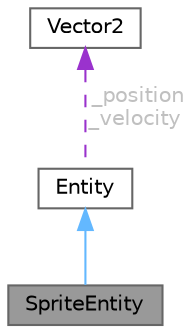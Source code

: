digraph "SpriteEntity"
{
 // LATEX_PDF_SIZE
  bgcolor="transparent";
  edge [fontname=Helvetica,fontsize=10,labelfontname=Helvetica,labelfontsize=10];
  node [fontname=Helvetica,fontsize=10,shape=box,height=0.2,width=0.4];
  Node1 [id="Node000001",label="SpriteEntity",height=0.2,width=0.4,color="gray40", fillcolor="grey60", style="filled", fontcolor="black",tooltip="Represents a graphical entity using a sprite."];
  Node2 -> Node1 [id="edge1_Node000001_Node000002",dir="back",color="steelblue1",style="solid",tooltip=" "];
  Node2 [id="Node000002",label="Entity",height=0.2,width=0.4,color="gray40", fillcolor="white", style="filled",URL="$classEntity.html",tooltip="Base interface for all game entities."];
  Node3 -> Node2 [id="edge2_Node000002_Node000003",dir="back",color="darkorchid3",style="dashed",tooltip=" ",label=" _position\n_velocity",fontcolor="grey" ];
  Node3 [id="Node000003",label="Vector2",height=0.2,width=0.4,color="gray40", fillcolor="white", style="filled",URL="$structVector2.html",tooltip="Simple structure representing a 2D vector."];
}
